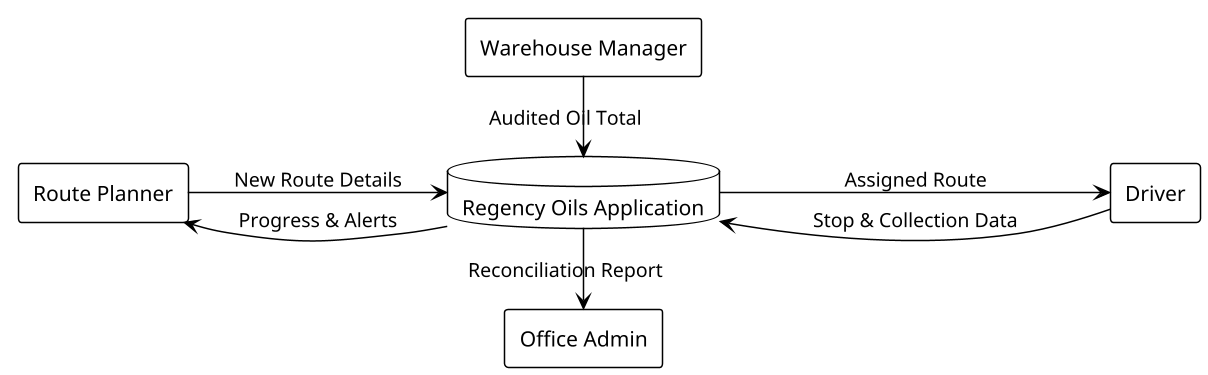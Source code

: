 @startuml
!theme plain
left to right direction
scale 1.5

rectangle "Route Planner" as RP
rectangle "Driver" as DR
rectangle "Warehouse Manager" as WM
rectangle "Office Admin" as OA
database "Regency Oils Application" as APP

RP -down-> APP : New Route Details
APP -up-> RP : Progress & Alerts

DR --down-> APP : Stop & Collection Data
APP -> DR : Assigned Route

WM -> APP : Audited Oil Total

APP -> OA : Reconciliation Report

@enduml